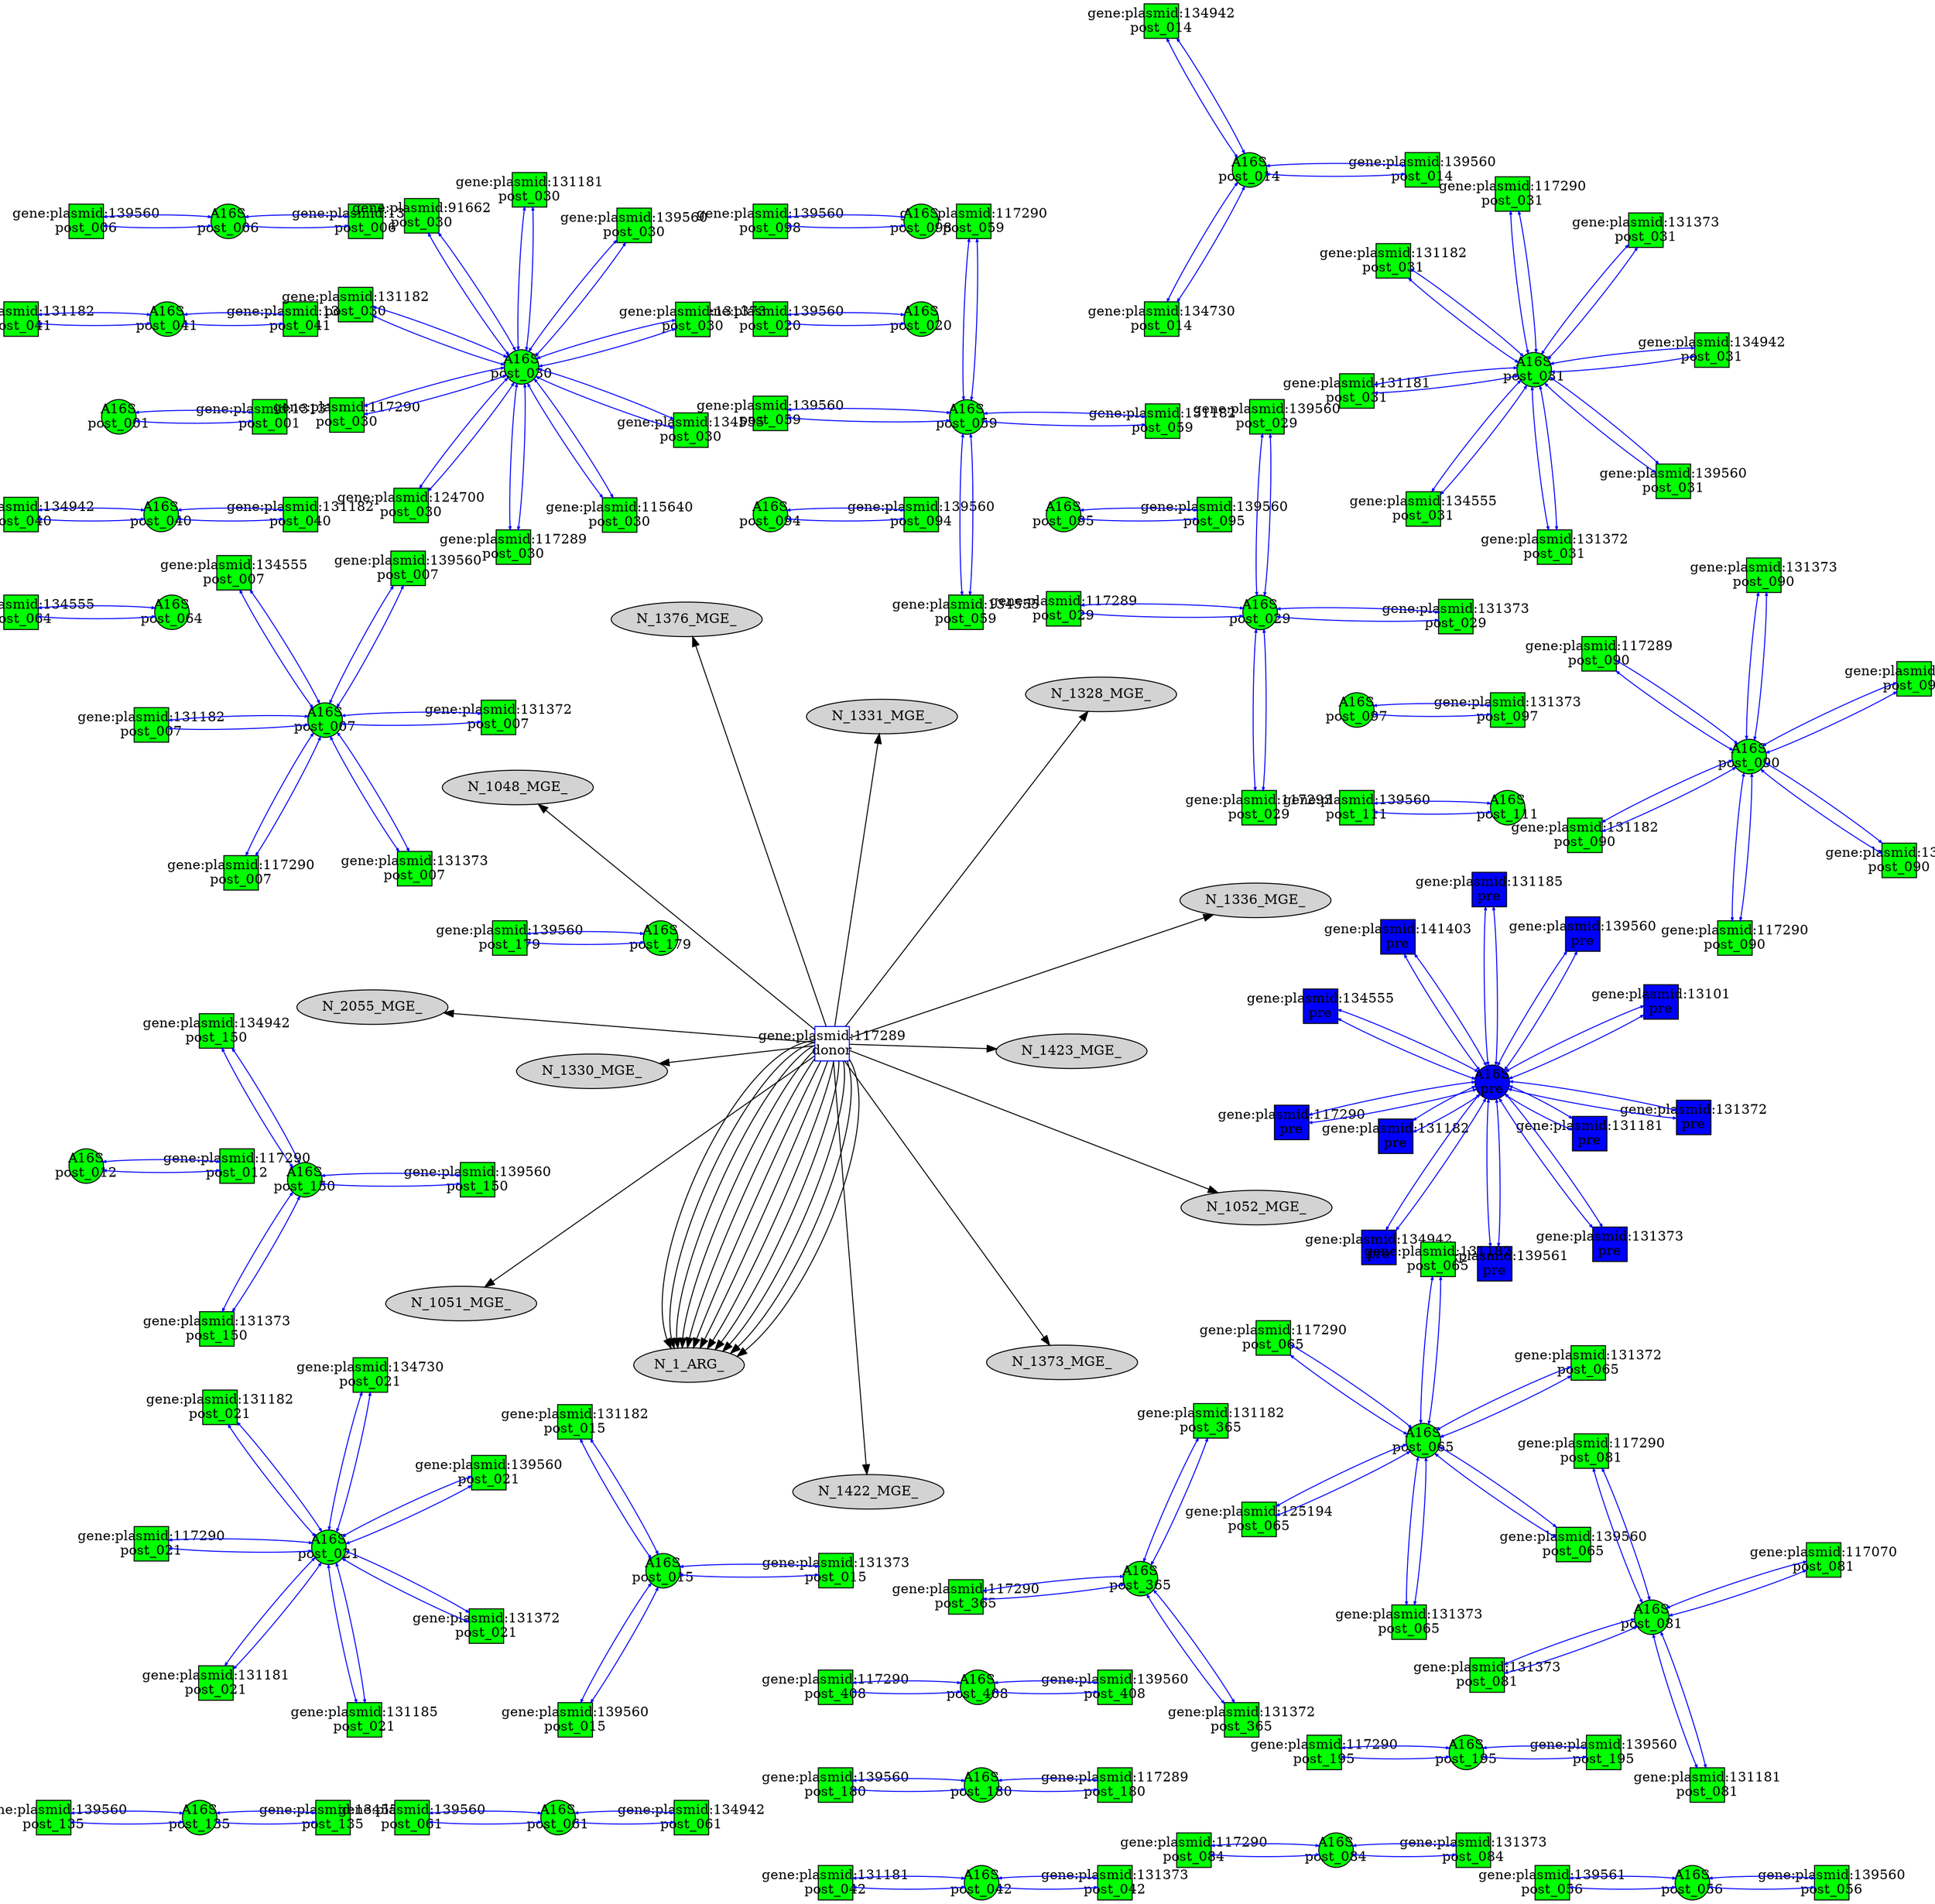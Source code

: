 digraph G {
  layout=sfdp;
  node [style=filled];
  N_1422_MGE_408 [label="gene:plasmid:139560\npost_408", shape=box, fixedsize=true, width=0.5, height=0.5, fillcolor=green]
  N_1335_MGE_365 [label="gene:plasmid:131372\npost_365", shape=box, fixedsize=true, width=0.5, height=0.5, fillcolor=green]
  N_1331_MGE_365 [label="gene:plasmid:131182\npost_365", shape=box, fixedsize=true, width=0.5, height=0.5, fillcolor=green]
  N_1422_MGE_195 [label="gene:plasmid:139560\npost_195", shape=box, fixedsize=true, width=0.5, height=0.5, fillcolor=green]
  N_1052_MGE_195 [label="gene:plasmid:117290\npost_195", shape=box, fixedsize=true, width=0.5, height=0.5, fillcolor=green]
  N_1_ARG_195 [label="A16S\npost_195", shape=circle, fixedsize=true, width=0.5, height=0.5, fillcolor=green]
  N_1051_MGE_180 [label="gene:plasmid:117289\npost_180", shape=box, fixedsize=true, width=0.5, height=0.5, fillcolor=green]
  N_1_ARG_180 [label="A16S\npost_180", shape=circle, fixedsize=true, width=0.5, height=0.5, fillcolor=green]
  N_1_ARG_179 [label="A16S\npost_179", shape=circle, fixedsize=true, width=0.5, height=0.5, fillcolor=green]
  N_1422_MGE_150 [label="gene:plasmid:139560\npost_150", shape=box, fixedsize=true, width=0.5, height=0.5, fillcolor=green]
  N_1376_MGE_150 [label="gene:plasmid:134942\npost_150", shape=box, fixedsize=true, width=0.5, height=0.5, fillcolor=green]
  N_1371_MGE_135 [label="gene:plasmid:134555\npost_135", shape=box, fixedsize=true, width=0.5, height=0.5, fillcolor=green]
  N_1_ARG_135 [label="A16S\npost_135", shape=circle, fixedsize=true, width=0.5, height=0.5, fillcolor=green]
  N_1_ARG_111 [label="A16S\npost_111", shape=circle, fixedsize=true, width=0.5, height=0.5, fillcolor=green]
  N_1336_MGE_97 [label="gene:plasmid:131373\npost_097", shape=box, fixedsize=true, width=0.5, height=0.5, fillcolor=green]
  N_1422_MGE_95 [label="gene:plasmid:139560\npost_095", shape=box, fixedsize=true, width=0.5, height=0.5, fillcolor=green]
  N_1_ARG_95 [label="A16S\npost_095", shape=circle, fixedsize=true, width=0.5, height=0.5, fillcolor=green]
  N_1422_MGE_94 [label="gene:plasmid:139560\npost_094", shape=box, fixedsize=true, width=0.5, height=0.5, fillcolor=green]
  N_1_ARG_29 [label="A16S\npost_029", shape=circle, fixedsize=true, width=0.5, height=0.5, fillcolor=green]
  N_1051_MGE_29 [label="gene:plasmid:117289\npost_029", shape=box, fixedsize=true, width=0.5, height=0.5, fillcolor=green]
  N_1_ARG_97 [label="A16S\npost_097", shape=circle, fixedsize=true, width=0.5, height=0.5, fillcolor=green]
  N_1422_MGE_65 [label="gene:plasmid:139560\npost_065", shape=box, fixedsize=true, width=0.5, height=0.5, fillcolor=green]
  N_1051_MGE_30 [label="gene:plasmid:117289\npost_030", shape=box, fixedsize=true, width=0.5, height=0.5, fillcolor=green]
  N_1331_MGE_21 [label="gene:plasmid:131182\npost_021", shape=box, fixedsize=true, width=0.5, height=0.5, fillcolor=green]
  N_1053_MGE_29 [label="gene:plasmid:117293\npost_029", shape=box, fixedsize=true, width=0.5, height=0.5, fillcolor=green]
  N_1052_MGE_21 [label="gene:plasmid:117290\npost_021", shape=box, fixedsize=true, width=0.5, height=0.5, fillcolor=green]
  N_1336_MGE_15 [label="gene:plasmid:131373\npost_015", shape=box, fixedsize=true, width=0.5, height=0.5, fillcolor=green]
  N_1331_MGE_15 [label="gene:plasmid:131182\npost_015", shape=box, fixedsize=true, width=0.5, height=0.5, fillcolor=green]
  N_1422_MGE_0 [label="gene:plasmid:139560\npre", shape=box, fixedsize=true, width=0.5, height=0.5, fillcolor=blue]
  N_1422_MGE_90 [label="gene:plasmid:139560\npost_090", shape=box, fixedsize=true, width=0.5, height=0.5, fillcolor=green]
  N_1422_MGE_7 [label="gene:plasmid:139560\npost_007", shape=box, fixedsize=true, width=0.5, height=0.5, fillcolor=green]
  N_1371_MGE_7 [label="gene:plasmid:134555\npost_007", shape=box, fixedsize=true, width=0.5, height=0.5, fillcolor=green]
  N_1331_MGE_7 [label="gene:plasmid:131182\npost_007", shape=box, fixedsize=true, width=0.5, height=0.5, fillcolor=green]
  N_1052_MGE_7 [label="gene:plasmid:117290\npost_007", shape=box, fixedsize=true, width=0.5, height=0.5, fillcolor=green]
  N_1376_MGE_61 [label="gene:plasmid:134942\npost_061", shape=box, fixedsize=true, width=0.5, height=0.5, fillcolor=green]
  N_1330_MGE_21 [label="gene:plasmid:131181\npost_021", shape=box, fixedsize=true, width=0.5, height=0.5, fillcolor=green]
  N_1_ARG_59 [label="A16S\npost_059", shape=circle, fixedsize=true, width=0.5, height=0.5, fillcolor=green]
  N_1336_MGE_84 [label="gene:plasmid:131373\npost_084", shape=box, fixedsize=true, width=0.5, height=0.5, fillcolor=green]
  N_1335_MGE_7 [label="gene:plasmid:131372\npost_007", shape=box, fixedsize=true, width=0.5, height=0.5, fillcolor=green]
  N_1331_MGE_6 [label="gene:plasmid:131182\npost_006", shape=box, fixedsize=true, width=0.5, height=0.5, fillcolor=green]
  N_1422_MGE_-1 [label="gene:plasmid:139560\ndonor", shape=box, fixedsize=true, width=0.5, height=0.5, fillcolor=yellow]
  N_1333_MGE_21 [label="gene:plasmid:131185\npost_021", shape=box, fixedsize=true, width=0.5, height=0.5, fillcolor=green]
  N_1048_MGE_30 [label="gene:plasmid:115640\npost_030", shape=box, fixedsize=true, width=0.5, height=0.5, fillcolor=green]
  N_1052_MGE_31 [label="gene:plasmid:117290\npost_031", shape=box, fixedsize=true, width=0.5, height=0.5, fillcolor=green]
  N_1336_MGE_150 [label="gene:plasmid:131373\npost_150", shape=box, fixedsize=true, width=0.5, height=0.5, fillcolor=green]
  N_1_ARG_150 [label="A16S\npost_150", shape=circle, fixedsize=true, width=0.5, height=0.5, fillcolor=green]
  N_1050_MGE_81 [label="gene:plasmid:117070\npost_081", shape=box, fixedsize=true, width=0.5, height=0.5, fillcolor=green]
  N_1333_MGE_0 [label="gene:plasmid:131185\npre", shape=box, fixedsize=true, width=0.5, height=0.5, fillcolor=blue]
  N_1_ARG_-1 [label="A16S\ndonor", shape=circle, fixedsize=true, width=0.5, height=0.5, fillcolor=yellow]
  N_1422_MGE_14 [label="gene:plasmid:139560\npost_014", shape=box, fixedsize=true, width=0.5, height=0.5, fillcolor=green]
  N_1335_MGE_0 [label="gene:plasmid:131372\npre", shape=box, fixedsize=true, width=0.5, height=0.5, fillcolor=blue]
  N_1373_MGE_-1 [label="gene:plasmid:134730\ndonor", shape=box, fixedsize=true, width=0.5, height=0.5, fillcolor=yellow]
  N_1_ARG_20 [label="A16S\npost_020", shape=circle, fixedsize=true, width=0.5, height=0.5, fillcolor=green]
  N_1376_MGE_14 [label="gene:plasmid:134942\npost_014", shape=box, fixedsize=true, width=0.5, height=0.5, fillcolor=green]
  N_1052_MGE_81 [label="gene:plasmid:117290\npost_081", shape=box, fixedsize=true, width=0.5, height=0.5, fillcolor=green]
  N_1052_MGE_-1 [label="gene:plasmid:117290\ndonor", shape=box, fixedsize=true, width=0.5, height=0.5, fillcolor=yellow]
  N_1331_MGE_31 [label="gene:plasmid:131182\npost_031", shape=box, fixedsize=true, width=0.5, height=0.5, fillcolor=green]
  N_1336_MGE_-1 [label="gene:plasmid:131373\ndonor", shape=box, fixedsize=true, width=0.5, height=0.5, fillcolor=yellow]
  N_1335_MGE_65 [label="gene:plasmid:131372\npost_065", shape=box, fixedsize=true, width=0.5, height=0.5, fillcolor=green]
  N_1052_MGE_408 [label="gene:plasmid:117290\npost_408", shape=box, fixedsize=true, width=0.5, height=0.5, fillcolor=green]
  N_1_ARG_94 [label="A16S\npost_094", shape=circle, fixedsize=true, width=0.5, height=0.5, fillcolor=green]
  N_1423_MGE_-1 [label="gene:plasmid:139561\ndonor", shape=box, fixedsize=true, width=0.5, height=0.5, fillcolor=yellow]
  N_1422_MGE_20 [label="gene:plasmid:139560\npost_020", shape=box, fixedsize=true, width=0.5, height=0.5, fillcolor=green]
  N_1328_MGE_0 [label="gene:plasmid:13101\npre", shape=box, fixedsize=true, width=0.5, height=0.5, fillcolor=blue]
  N_1328_MGE_-1 [label="gene:plasmid:13101\ndonor", shape=box, fixedsize=true, width=0.5, height=0.5, fillcolor=yellow]
  N_1422_MGE_111 [label="gene:plasmid:139560\npost_111", shape=box, fixedsize=true, width=0.5, height=0.5, fillcolor=green]
  N_1331_MGE_0 [label="gene:plasmid:131182\npre", shape=box, fixedsize=true, width=0.5, height=0.5, fillcolor=blue]
  N_1422_MGE_15 [label="gene:plasmid:139560\npost_015", shape=box, fixedsize=true, width=0.5, height=0.5, fillcolor=green]
  N_1331_MGE_-1 [label="gene:plasmid:131182\ndonor", shape=box, fixedsize=true, width=0.5, height=0.5, fillcolor=yellow]
  N_1336_MGE_1 [label="gene:plasmid:131373\npost_001", shape=box, fixedsize=true, width=0.5, height=0.5, fillcolor=green]
  N_1_ARG_7 [label="A16S\npost_007", shape=circle, fixedsize=true, width=0.5, height=0.5, fillcolor=green]
  N_1336_MGE_7 [label="gene:plasmid:131373\npost_007", shape=box, fixedsize=true, width=0.5, height=0.5, fillcolor=green]
  N_1373_MGE_21 [label="gene:plasmid:134730\npost_021", shape=box, fixedsize=true, width=0.5, height=0.5, fillcolor=green]
  N_2055_MGE_-1 [label="gene:plasmid:29620\ndonor", shape=box, fixedsize=true, width=0.5, height=0.5, fillcolor=yellow]
  N_1373_MGE_14 [label="gene:plasmid:134730\npost_014", shape=box, fixedsize=true, width=0.5, height=0.5, fillcolor=green]
  N_1052_MGE_30 [label="gene:plasmid:117290\npost_030", shape=box, fixedsize=true, width=0.5, height=0.5, fillcolor=green]
  N_1_ARG_408 [label="A16S\npost_408", shape=circle, fixedsize=true, width=0.5, height=0.5, fillcolor=green]
  N_1422_MGE_59 [label="gene:plasmid:139560\npost_059", shape=box, fixedsize=true, width=0.5, height=0.5, fillcolor=green]
  N_1052_MGE_12 [label="gene:plasmid:117290\npost_012", shape=box, fixedsize=true, width=0.5, height=0.5, fillcolor=green]
  N_1422_MGE_41 [label="gene:plasmid:139560\npost_041", shape=box, fixedsize=true, width=0.5, height=0.5, fillcolor=green]
  N_1048_MGE_-1 [label="gene:plasmid:115640\ndonor", shape=box, fixedsize=true, width=0.5, height=0.5, fillcolor=yellow]
  N_1335_MGE_21 [label="gene:plasmid:131372\npost_021", shape=box, fixedsize=true, width=0.5, height=0.5, fillcolor=green]
  N_1371_MGE_0 [label="gene:plasmid:134555\npre", shape=box, fixedsize=true, width=0.5, height=0.5, fillcolor=blue]
  N_1439_MGE_0 [label="gene:plasmid:141403\npre", shape=box, fixedsize=true, width=0.5, height=0.5, fillcolor=blue]
  N_1_ARG_0 [label="A16S\npre", shape=circle, fixedsize=true, width=0.5, height=0.5, fillcolor=blue]
  N_1052_MGE_0 [label="gene:plasmid:117290\npre", shape=box, fixedsize=true, width=0.5, height=0.5, fillcolor=blue]
  N_1376_MGE_-1 [label="gene:plasmid:134942\ndonor", shape=box, fixedsize=true, width=0.5, height=0.5, fillcolor=yellow]
  N_1_ARG_40 [label="A16S\npost_040", shape=circle, fixedsize=true, width=0.5, height=0.5, fillcolor=green]
  N_1422_MGE_6 [label="gene:plasmid:139560\npost_006", shape=box, fixedsize=true, width=0.5, height=0.5, fillcolor=green]
  N_1422_MGE_21 [label="gene:plasmid:139560\npost_021", shape=box, fixedsize=true, width=0.5, height=0.5, fillcolor=green]
  N_1330_MGE_-1 [label="gene:plasmid:131181\ndonor", shape=box, fixedsize=true, width=0.5, height=0.5, fillcolor=yellow]
  N_1330_MGE_0 [label="gene:plasmid:131181\npre", shape=box, fixedsize=true, width=0.5, height=0.5, fillcolor=blue]
  N_1_ARG_12 [label="A16S\npost_012", shape=circle, fixedsize=true, width=0.5, height=0.5, fillcolor=green]
  N_1331_MGE_65 [label="gene:plasmid:131182\npost_065", shape=box, fixedsize=true, width=0.5, height=0.5, fillcolor=green]
  N_1336_MGE_0 [label="gene:plasmid:131373\npre", shape=box, fixedsize=true, width=0.5, height=0.5, fillcolor=blue]
  N_1_ARG_365 [label="A16S\npost_365", shape=circle, fixedsize=true, width=0.5, height=0.5, fillcolor=green]
  N_1371_MGE_59 [label="gene:plasmid:134555\npost_059", shape=box, fixedsize=true, width=0.5, height=0.5, fillcolor=green]
  N_1_ARG_1 [label="A16S\npost_001", shape=circle, fixedsize=true, width=0.5, height=0.5, fillcolor=green]
  N_1_ARG_98 [label="A16S\npost_098", shape=circle, fixedsize=true, width=0.5, height=0.5, fillcolor=green]
  N_1423_MGE_0 [label="gene:plasmid:139561\npre", shape=box, fixedsize=true, width=0.5, height=0.5, fillcolor=blue]
  N_1376_MGE_0 [label="gene:plasmid:134942\npre", shape=box, fixedsize=true, width=0.5, height=0.5, fillcolor=blue]
  N_1304_MGE_30 [label="gene:plasmid:124700\npost_030", shape=box, fixedsize=true, width=0.5, height=0.5, fillcolor=green]
  N_1331_MGE_59 [label="gene:plasmid:131182\npost_059", shape=box, fixedsize=true, width=0.5, height=0.5, fillcolor=green]
  N_1_ARG_6 [label="A16S\npost_006", shape=circle, fixedsize=true, width=0.5, height=0.5, fillcolor=green]
  N_1422_MGE_135 [label="gene:plasmid:139560\npost_135", shape=box, fixedsize=true, width=0.5, height=0.5, fillcolor=green]
  N_1336_MGE_42 [label="gene:plasmid:131373\npost_042", shape=box, fixedsize=true, width=0.5, height=0.5, fillcolor=green]
  N_1336_MGE_29 [label="gene:plasmid:131373\npost_029", shape=box, fixedsize=true, width=0.5, height=0.5, fillcolor=green]
  N_1052_MGE_84 [label="gene:plasmid:117290\npost_084", shape=box, fixedsize=true, width=0.5, height=0.5, fillcolor=green]
  N_1422_MGE_29 [label="gene:plasmid:139560\npost_029", shape=box, fixedsize=true, width=0.5, height=0.5, fillcolor=green]
  N_1_ARG_30 [label="A16S\npost_030", shape=circle, fixedsize=true, width=0.5, height=0.5, fillcolor=green]
  N_1330_MGE_30 [label="gene:plasmid:131181\npost_030", shape=box, fixedsize=true, width=0.5, height=0.5, fillcolor=green]
  N_1_ARG_84 [label="A16S\npost_084", shape=circle, fixedsize=true, width=0.5, height=0.5, fillcolor=green]
  N_1422_MGE_179 [label="gene:plasmid:139560\npost_179", shape=box, fixedsize=true, width=0.5, height=0.5, fillcolor=green]
  N_1_ARG_14 [label="A16S\npost_014", shape=circle, fixedsize=true, width=0.5, height=0.5, fillcolor=green]
  N_1336_MGE_30 [label="gene:plasmid:131373\npost_030", shape=box, fixedsize=true, width=0.5, height=0.5, fillcolor=green]
  N_1371_MGE_30 [label="gene:plasmid:134555\npost_030", shape=box, fixedsize=true, width=0.5, height=0.5, fillcolor=green]
  N_1422_MGE_30 [label="gene:plasmid:139560\npost_030", shape=box, fixedsize=true, width=0.5, height=0.5, fillcolor=green]
  N_2055_MGE_90 [label="gene:plasmid:29620\npost_090", shape=box, fixedsize=true, width=0.5, height=0.5, fillcolor=green]
  N_1_ARG_31 [label="A16S\npost_031", shape=circle, fixedsize=true, width=0.5, height=0.5, fillcolor=green]
  N_1330_MGE_31 [label="gene:plasmid:131181\npost_031", shape=box, fixedsize=true, width=0.5, height=0.5, fillcolor=green]
  N_1336_MGE_90 [label="gene:plasmid:131373\npost_090", shape=box, fixedsize=true, width=0.5, height=0.5, fillcolor=green]
  N_1_ARG_15 [label="A16S\npost_015", shape=circle, fixedsize=true, width=0.5, height=0.5, fillcolor=green]
  N_1336_MGE_31 [label="gene:plasmid:131373\npost_031", shape=box, fixedsize=true, width=0.5, height=0.5, fillcolor=green]
  N_1371_MGE_31 [label="gene:plasmid:134555\npost_031", shape=box, fixedsize=true, width=0.5, height=0.5, fillcolor=green]
  N_1376_MGE_31 [label="gene:plasmid:134942\npost_031", shape=box, fixedsize=true, width=0.5, height=0.5, fillcolor=green]
  N_1051_MGE_-1 [label="gene:plasmid:117289\ndonor", shape=box, fixedsize=true, width=0.5, height=0.5, fillcolor=yellow]
  N_1422_MGE_31 [label="gene:plasmid:139560\npost_031", shape=box, fixedsize=true, width=0.5, height=0.5, fillcolor=green]
  N_1051_MGE_90 [label="gene:plasmid:117289\npost_090", shape=box, fixedsize=true, width=0.5, height=0.5, fillcolor=green]
  N_1331_MGE_40 [label="gene:plasmid:131182\npost_040", shape=box, fixedsize=true, width=0.5, height=0.5, fillcolor=green]
  N_1376_MGE_40 [label="gene:plasmid:134942\npost_040", shape=box, fixedsize=true, width=0.5, height=0.5, fillcolor=green]
  N_1052_MGE_365 [label="gene:plasmid:117290\npost_365", shape=box, fixedsize=true, width=0.5, height=0.5, fillcolor=green]
  N_1_ARG_41 [label="A16S\npost_041", shape=circle, fixedsize=true, width=0.5, height=0.5, fillcolor=green]
  N_1331_MGE_41 [label="gene:plasmid:131182\npost_041", shape=box, fixedsize=true, width=0.5, height=0.5, fillcolor=green]
  N_1052_MGE_65 [label="gene:plasmid:117290\npost_065", shape=box, fixedsize=true, width=0.5, height=0.5, fillcolor=green]
  N_1_ARG_42 [label="A16S\npost_042", shape=circle, fixedsize=true, width=0.5, height=0.5, fillcolor=green]
  N_1330_MGE_42 [label="gene:plasmid:131181\npost_042", shape=box, fixedsize=true, width=0.5, height=0.5, fillcolor=green]
  N_1_ARG_56 [label="A16S\npost_056", shape=circle, fixedsize=true, width=0.5, height=0.5, fillcolor=green]
  N_1422_MGE_56 [label="gene:plasmid:139560\npost_056", shape=box, fixedsize=true, width=0.5, height=0.5, fillcolor=green]
  N_1_ARG_61 [label="A16S\npost_061", shape=circle, fixedsize=true, width=0.5, height=0.5, fillcolor=green]
  N_1_ARG_90 [label="A16S\npost_090", shape=circle, fixedsize=true, width=0.5, height=0.5, fillcolor=green]
  N_1423_MGE_56 [label="gene:plasmid:139561\npost_056", shape=box, fixedsize=true, width=0.5, height=0.5, fillcolor=green]
  N_1052_MGE_59 [label="gene:plasmid:117290\npost_059", shape=box, fixedsize=true, width=0.5, height=0.5, fillcolor=green]
  N_2310_MGE_30 [label="gene:plasmid:91662\npost_030", shape=box, fixedsize=true, width=0.5, height=0.5, fillcolor=green]
  N_1422_MGE_61 [label="gene:plasmid:139560\npost_061", shape=box, fixedsize=true, width=0.5, height=0.5, fillcolor=green]
  N_1422_MGE_98 [label="gene:plasmid:139560\npost_098", shape=box, fixedsize=true, width=0.5, height=0.5, fillcolor=green]
  N_1_ARG_64 [label="A16S\npost_064", shape=circle, fixedsize=true, width=0.5, height=0.5, fillcolor=green]
  N_1336_MGE_81 [label="gene:plasmid:131373\npost_081", shape=box, fixedsize=true, width=0.5, height=0.5, fillcolor=green]
  N_1422_MGE_180 [label="gene:plasmid:139560\npost_180", shape=box, fixedsize=true, width=0.5, height=0.5, fillcolor=green]
  N_1_ARG_21 [label="A16S\npost_021", shape=circle, fixedsize=true, width=0.5, height=0.5, fillcolor=green]
  N_1371_MGE_64 [label="gene:plasmid:134555\npost_064", shape=box, fixedsize=true, width=0.5, height=0.5, fillcolor=green]
  N_1331_MGE_90 [label="gene:plasmid:131182\npost_090", shape=box, fixedsize=true, width=0.5, height=0.5, fillcolor=green]
  N_1_ARG_65 [label="A16S\npost_065", shape=circle, fixedsize=true, width=0.5, height=0.5, fillcolor=green]
  N_1308_MGE_65 [label="gene:plasmid:125194\npost_065", shape=box, fixedsize=true, width=0.5, height=0.5, fillcolor=green]
  N_1336_MGE_65 [label="gene:plasmid:131373\npost_065", shape=box, fixedsize=true, width=0.5, height=0.5, fillcolor=green]
  N_1331_MGE_30 [label="gene:plasmid:131182\npost_030", shape=box, fixedsize=true, width=0.5, height=0.5, fillcolor=green]
  N_1335_MGE_31 [label="gene:plasmid:131372\npost_031", shape=box, fixedsize=true, width=0.5, height=0.5, fillcolor=green]
  N_1_ARG_81 [label="A16S\npost_081", shape=circle, fixedsize=true, width=0.5, height=0.5, fillcolor=green]
  N_1330_MGE_81 [label="gene:plasmid:131181\npost_081", shape=box, fixedsize=true, width=0.5, height=0.5, fillcolor=green]
  N_1052_MGE_90 [label="gene:plasmid:117290\npost_090", shape=box, fixedsize=true, width=0.5, height=0.5, fillcolor=green]
  N_1_ARG_-1 -> N_1048_MGE_-1 [style=solid, color=blue, arrowsize=0.3, dir=both]
  N_1_ARG_-1 -> N_1051_MGE_-1 [style=solid, color=blue, arrowsize=0.3, dir=both]
  N_1_ARG_-1 -> N_1052_MGE_-1 [style=solid, color=blue, arrowsize=0.3, dir=both]
  N_1_ARG_-1 -> N_1328_MGE_-1 [style=solid, color=blue, arrowsize=0.3, dir=both]
  N_1_ARG_-1 -> N_1330_MGE_-1 [style=solid, color=blue, arrowsize=0.3, dir=both]
  N_1_ARG_-1 -> N_1331_MGE_-1 [style=solid, color=blue, arrowsize=0.3, dir=both]
  N_1_ARG_-1 -> N_1336_MGE_-1 [style=solid, color=blue, arrowsize=0.3, dir=both]
  N_1_ARG_-1 -> N_1373_MGE_-1 [style=solid, color=blue, arrowsize=0.3, dir=both]
  N_1_ARG_-1 -> N_1376_MGE_-1 [style=solid, color=blue, arrowsize=0.3, dir=both]
  N_1_ARG_-1 -> N_1422_MGE_-1 [style=solid, color=blue, arrowsize=0.3, dir=both]
  N_1_ARG_-1 -> N_1423_MGE_-1 [style=solid, color=blue, arrowsize=0.3, dir=both]
  N_1_ARG_-1 -> N_2055_MGE_-1 [style=solid, color=blue, arrowsize=0.3, dir=both]
  N_1_ARG_0 -> N_1052_MGE_0 [style=solid, color=blue, arrowsize=0.3, dir=both]
  N_1_ARG_0 -> N_1328_MGE_0 [style=solid, color=blue, arrowsize=0.3, dir=both]
  N_1_ARG_0 -> N_1330_MGE_0 [style=solid, color=blue, arrowsize=0.3, dir=both]
  N_1_ARG_0 -> N_1331_MGE_0 [style=solid, color=blue, arrowsize=0.3, dir=both]
  N_1_ARG_0 -> N_1333_MGE_0 [style=solid, color=blue, arrowsize=0.3, dir=both]
  N_1_ARG_0 -> N_1335_MGE_0 [style=solid, color=blue, arrowsize=0.3, dir=both]
  N_1_ARG_0 -> N_1336_MGE_0 [style=solid, color=blue, arrowsize=0.3, dir=both]
  N_1_ARG_0 -> N_1371_MGE_0 [style=solid, color=blue, arrowsize=0.3, dir=both]
  N_1_ARG_0 -> N_1376_MGE_0 [style=solid, color=blue, arrowsize=0.3, dir=both]
  N_1_ARG_0 -> N_1422_MGE_0 [style=solid, color=blue, arrowsize=0.3, dir=both]
  N_1_ARG_0 -> N_1423_MGE_0 [style=solid, color=blue, arrowsize=0.3, dir=both]
  N_1_ARG_0 -> N_1439_MGE_0 [style=solid, color=blue, arrowsize=0.3, dir=both]
  N_1_ARG_1 -> N_1336_MGE_1 [style=solid, color=blue, arrowsize=0.3, dir=both]
  N_1_ARG_6 -> N_1331_MGE_6 [style=solid, color=blue, arrowsize=0.3, dir=both]
  N_1_ARG_6 -> N_1422_MGE_6 [style=solid, color=blue, arrowsize=0.3, dir=both]
  N_1_ARG_7 -> N_1052_MGE_7 [style=solid, color=blue, arrowsize=0.3, dir=both]
  N_1_ARG_7 -> N_1331_MGE_7 [style=solid, color=blue, arrowsize=0.3, dir=both]
  N_1_ARG_7 -> N_1335_MGE_7 [style=solid, color=blue, arrowsize=0.3, dir=both]
  N_1_ARG_7 -> N_1336_MGE_7 [style=solid, color=blue, arrowsize=0.3, dir=both]
  N_1_ARG_7 -> N_1371_MGE_7 [style=solid, color=blue, arrowsize=0.3, dir=both]
  N_1_ARG_7 -> N_1422_MGE_7 [style=solid, color=blue, arrowsize=0.3, dir=both]
  N_1_ARG_12 -> N_1052_MGE_12 [style=solid, color=blue, arrowsize=0.3, dir=both]
  N_1_ARG_14 -> N_1373_MGE_14 [style=solid, color=blue, arrowsize=0.3, dir=both]
  N_1_ARG_14 -> N_1376_MGE_14 [style=solid, color=blue, arrowsize=0.3, dir=both]
  N_1_ARG_14 -> N_1422_MGE_14 [style=solid, color=blue, arrowsize=0.3, dir=both]
  N_1_ARG_15 -> N_1331_MGE_15 [style=solid, color=blue, arrowsize=0.3, dir=both]
  N_1_ARG_15 -> N_1336_MGE_15 [style=solid, color=blue, arrowsize=0.3, dir=both]
  N_1_ARG_15 -> N_1422_MGE_15 [style=solid, color=blue, arrowsize=0.3, dir=both]
  N_1_ARG_20 -> N_1422_MGE_20 [style=solid, color=blue, arrowsize=0.3, dir=both]
  N_1_ARG_21 -> N_1052_MGE_21 [style=solid, color=blue, arrowsize=0.3, dir=both]
  N_1_ARG_21 -> N_1330_MGE_21 [style=solid, color=blue, arrowsize=0.3, dir=both]
  N_1_ARG_21 -> N_1331_MGE_21 [style=solid, color=blue, arrowsize=0.3, dir=both]
  N_1_ARG_21 -> N_1333_MGE_21 [style=solid, color=blue, arrowsize=0.3, dir=both]
  N_1_ARG_21 -> N_1335_MGE_21 [style=solid, color=blue, arrowsize=0.3, dir=both]
  N_1_ARG_21 -> N_1373_MGE_21 [style=solid, color=blue, arrowsize=0.3, dir=both]
  N_1_ARG_21 -> N_1422_MGE_21 [style=solid, color=blue, arrowsize=0.3, dir=both]
  N_1_ARG_29 -> N_1051_MGE_29 [style=solid, color=blue, arrowsize=0.3, dir=both]
  N_1_ARG_29 -> N_1053_MGE_29 [style=solid, color=blue, arrowsize=0.3, dir=both]
  N_1_ARG_29 -> N_1336_MGE_29 [style=solid, color=blue, arrowsize=0.3, dir=both]
  N_1_ARG_29 -> N_1422_MGE_29 [style=solid, color=blue, arrowsize=0.3, dir=both]
  N_1_ARG_30 -> N_1048_MGE_30 [style=solid, color=blue, arrowsize=0.3, dir=both]
  N_1_ARG_30 -> N_1051_MGE_30 [style=solid, color=blue, arrowsize=0.3, dir=both]
  N_1_ARG_30 -> N_1052_MGE_30 [style=solid, color=blue, arrowsize=0.3, dir=both]
  N_1_ARG_30 -> N_1304_MGE_30 [style=solid, color=blue, arrowsize=0.3, dir=both]
  N_1_ARG_30 -> N_1330_MGE_30 [style=solid, color=blue, arrowsize=0.3, dir=both]
  N_1_ARG_30 -> N_1331_MGE_30 [style=solid, color=blue, arrowsize=0.3, dir=both]
  N_1_ARG_30 -> N_1336_MGE_30 [style=solid, color=blue, arrowsize=0.3, dir=both]
  N_1_ARG_30 -> N_1371_MGE_30 [style=solid, color=blue, arrowsize=0.3, dir=both]
  N_1_ARG_30 -> N_1422_MGE_30 [style=solid, color=blue, arrowsize=0.3, dir=both]
  N_1_ARG_30 -> N_2310_MGE_30 [style=solid, color=blue, arrowsize=0.3, dir=both]
  N_1_ARG_31 -> N_1052_MGE_31 [style=solid, color=blue, arrowsize=0.3, dir=both]
  N_1_ARG_31 -> N_1330_MGE_31 [style=solid, color=blue, arrowsize=0.3, dir=both]
  N_1_ARG_31 -> N_1331_MGE_31 [style=solid, color=blue, arrowsize=0.3, dir=both]
  N_1_ARG_31 -> N_1335_MGE_31 [style=solid, color=blue, arrowsize=0.3, dir=both]
  N_1_ARG_31 -> N_1336_MGE_31 [style=solid, color=blue, arrowsize=0.3, dir=both]
  N_1_ARG_31 -> N_1371_MGE_31 [style=solid, color=blue, arrowsize=0.3, dir=both]
  N_1_ARG_31 -> N_1376_MGE_31 [style=solid, color=blue, arrowsize=0.3, dir=both]
  N_1_ARG_31 -> N_1422_MGE_31 [style=solid, color=blue, arrowsize=0.3, dir=both]
  N_1_ARG_40 -> N_1331_MGE_40 [style=solid, color=blue, arrowsize=0.3, dir=both]
  N_1_ARG_40 -> N_1376_MGE_40 [style=solid, color=blue, arrowsize=0.3, dir=both]
  N_1_ARG_41 -> N_1331_MGE_41 [style=solid, color=blue, arrowsize=0.3, dir=both]
  N_1_ARG_41 -> N_1422_MGE_41 [style=solid, color=blue, arrowsize=0.3, dir=both]
  N_1_ARG_42 -> N_1330_MGE_42 [style=solid, color=blue, arrowsize=0.3, dir=both]
  N_1_ARG_42 -> N_1336_MGE_42 [style=solid, color=blue, arrowsize=0.3, dir=both]
  N_1_ARG_56 -> N_1422_MGE_56 [style=solid, color=blue, arrowsize=0.3, dir=both]
  N_1_ARG_56 -> N_1423_MGE_56 [style=solid, color=blue, arrowsize=0.3, dir=both]
  N_1_ARG_59 -> N_1052_MGE_59 [style=solid, color=blue, arrowsize=0.3, dir=both]
  N_1_ARG_59 -> N_1331_MGE_59 [style=solid, color=blue, arrowsize=0.3, dir=both]
  N_1_ARG_59 -> N_1371_MGE_59 [style=solid, color=blue, arrowsize=0.3, dir=both]
  N_1_ARG_59 -> N_1422_MGE_59 [style=solid, color=blue, arrowsize=0.3, dir=both]
  N_1_ARG_61 -> N_1376_MGE_61 [style=solid, color=blue, arrowsize=0.3, dir=both]
  N_1_ARG_61 -> N_1422_MGE_61 [style=solid, color=blue, arrowsize=0.3, dir=both]
  N_1_ARG_64 -> N_1371_MGE_64 [style=solid, color=blue, arrowsize=0.3, dir=both]
  N_1_ARG_65 -> N_1052_MGE_65 [style=solid, color=blue, arrowsize=0.3, dir=both]
  N_1_ARG_65 -> N_1308_MGE_65 [style=solid, color=blue, arrowsize=0.3, dir=both]
  N_1_ARG_65 -> N_1331_MGE_65 [style=solid, color=blue, arrowsize=0.3, dir=both]
  N_1_ARG_65 -> N_1335_MGE_65 [style=solid, color=blue, arrowsize=0.3, dir=both]
  N_1_ARG_65 -> N_1336_MGE_65 [style=solid, color=blue, arrowsize=0.3, dir=both]
  N_1_ARG_65 -> N_1422_MGE_65 [style=solid, color=blue, arrowsize=0.3, dir=both]
  N_1_ARG_81 -> N_1050_MGE_81 [style=solid, color=blue, arrowsize=0.3, dir=both]
  N_1_ARG_81 -> N_1052_MGE_81 [style=solid, color=blue, arrowsize=0.3, dir=both]
  N_1_ARG_81 -> N_1330_MGE_81 [style=solid, color=blue, arrowsize=0.3, dir=both]
  N_1_ARG_81 -> N_1336_MGE_81 [style=solid, color=blue, arrowsize=0.3, dir=both]
  N_1_ARG_84 -> N_1052_MGE_84 [style=solid, color=blue, arrowsize=0.3, dir=both]
  N_1_ARG_84 -> N_1336_MGE_84 [style=solid, color=blue, arrowsize=0.3, dir=both]
  N_1_ARG_90 -> N_1051_MGE_90 [style=solid, color=blue, arrowsize=0.3, dir=both]
  N_1_ARG_90 -> N_1052_MGE_90 [style=solid, color=blue, arrowsize=0.3, dir=both]
  N_1_ARG_90 -> N_1331_MGE_90 [style=solid, color=blue, arrowsize=0.3, dir=both]
  N_1_ARG_90 -> N_1336_MGE_90 [style=solid, color=blue, arrowsize=0.3, dir=both]
  N_1_ARG_90 -> N_1422_MGE_90 [style=solid, color=blue, arrowsize=0.3, dir=both]
  N_1_ARG_90 -> N_2055_MGE_90 [style=solid, color=blue, arrowsize=0.3, dir=both]
  N_1_ARG_94 -> N_1422_MGE_94 [style=solid, color=blue, arrowsize=0.3, dir=both]
  N_1_ARG_95 -> N_1422_MGE_95 [style=solid, color=blue, arrowsize=0.3, dir=both]
  N_1_ARG_97 -> N_1336_MGE_97 [style=solid, color=blue, arrowsize=0.3, dir=both]
  N_1_ARG_98 -> N_1422_MGE_98 [style=solid, color=blue, arrowsize=0.3, dir=both]
  N_1_ARG_111 -> N_1422_MGE_111 [style=solid, color=blue, arrowsize=0.3, dir=both]
  N_1_ARG_135 -> N_1371_MGE_135 [style=solid, color=blue, arrowsize=0.3, dir=both]
  N_1_ARG_135 -> N_1422_MGE_135 [style=solid, color=blue, arrowsize=0.3, dir=both]
  N_1_ARG_150 -> N_1336_MGE_150 [style=solid, color=blue, arrowsize=0.3, dir=both]
  N_1_ARG_150 -> N_1376_MGE_150 [style=solid, color=blue, arrowsize=0.3, dir=both]
  N_1_ARG_150 -> N_1422_MGE_150 [style=solid, color=blue, arrowsize=0.3, dir=both]
  N_1_ARG_179 -> N_1422_MGE_179 [style=solid, color=blue, arrowsize=0.3, dir=both]
  N_1_ARG_180 -> N_1051_MGE_180 [style=solid, color=blue, arrowsize=0.3, dir=both]
  N_1_ARG_180 -> N_1422_MGE_180 [style=solid, color=blue, arrowsize=0.3, dir=both]
  N_1_ARG_195 -> N_1052_MGE_195 [style=solid, color=blue, arrowsize=0.3, dir=both]
  N_1_ARG_195 -> N_1422_MGE_195 [style=solid, color=blue, arrowsize=0.3, dir=both]
  N_1_ARG_365 -> N_1052_MGE_365 [style=solid, color=blue, arrowsize=0.3, dir=both]
  N_1_ARG_365 -> N_1331_MGE_365 [style=solid, color=blue, arrowsize=0.3, dir=both]
  N_1_ARG_365 -> N_1335_MGE_365 [style=solid, color=blue, arrowsize=0.3, dir=both]
  N_1_ARG_408 -> N_1052_MGE_408 [style=solid, color=blue, arrowsize=0.3, dir=both]
  N_1_ARG_408 -> N_1422_MGE_408 [style=solid, color=blue, arrowsize=0.3, dir=both]
  N_1048_MGE_-1 -> N_1_ARG_-1 [style=solid, color=blue, arrowsize=0.3, dir=both]
  N_1048_MGE_30 -> N_1_ARG_30 [style=solid, color=blue, arrowsize=0.3, dir=both]
  N_1050_MGE_81 -> N_1_ARG_81 [style=solid, color=blue, arrowsize=0.3, dir=both]
  N_1051_MGE_-1 -> N_1_ARG_-1 [style=solid, color=blue, arrowsize=0.3, dir=both]
  N_1051_MGE_29 -> N_1_ARG_29 [style=solid, color=blue, arrowsize=0.3, dir=both]
  N_1051_MGE_30 -> N_1_ARG_30 [style=solid, color=blue, arrowsize=0.3, dir=both]
  N_1051_MGE_90 -> N_1_ARG_90 [style=solid, color=blue, arrowsize=0.3, dir=both]
  N_1051_MGE_180 -> N_1_ARG_180 [style=solid, color=blue, arrowsize=0.3, dir=both]
  N_1052_MGE_-1 -> N_1_ARG_-1 [style=solid, color=blue, arrowsize=0.3, dir=both]
  N_1052_MGE_0 -> N_1_ARG_0 [style=solid, color=blue, arrowsize=0.3, dir=both]
  N_1052_MGE_7 -> N_1_ARG_7 [style=solid, color=blue, arrowsize=0.3, dir=both]
  N_1052_MGE_12 -> N_1_ARG_12 [style=solid, color=blue, arrowsize=0.3, dir=both]
  N_1052_MGE_21 -> N_1_ARG_21 [style=solid, color=blue, arrowsize=0.3, dir=both]
  N_1052_MGE_30 -> N_1_ARG_30 [style=solid, color=blue, arrowsize=0.3, dir=both]
  N_1052_MGE_31 -> N_1_ARG_31 [style=solid, color=blue, arrowsize=0.3, dir=both]
  N_1052_MGE_59 -> N_1_ARG_59 [style=solid, color=blue, arrowsize=0.3, dir=both]
  N_1052_MGE_65 -> N_1_ARG_65 [style=solid, color=blue, arrowsize=0.3, dir=both]
  N_1052_MGE_81 -> N_1_ARG_81 [style=solid, color=blue, arrowsize=0.3, dir=both]
  N_1052_MGE_84 -> N_1_ARG_84 [style=solid, color=blue, arrowsize=0.3, dir=both]
  N_1052_MGE_90 -> N_1_ARG_90 [style=solid, color=blue, arrowsize=0.3, dir=both]
  N_1052_MGE_195 -> N_1_ARG_195 [style=solid, color=blue, arrowsize=0.3, dir=both]
  N_1052_MGE_365 -> N_1_ARG_365 [style=solid, color=blue, arrowsize=0.3, dir=both]
  N_1052_MGE_408 -> N_1_ARG_408 [style=solid, color=blue, arrowsize=0.3, dir=both]
  N_1053_MGE_29 -> N_1_ARG_29 [style=solid, color=blue, arrowsize=0.3, dir=both]
  N_1304_MGE_30 -> N_1_ARG_30 [style=solid, color=blue, arrowsize=0.3, dir=both]
  N_1308_MGE_65 -> N_1_ARG_65 [style=solid, color=blue, arrowsize=0.3, dir=both]
  N_1328_MGE_-1 -> N_1_ARG_-1 [style=solid, color=blue, arrowsize=0.3, dir=both]
  N_1328_MGE_0 -> N_1_ARG_0 [style=solid, color=blue, arrowsize=0.3, dir=both]
  N_1330_MGE_-1 -> N_1_ARG_-1 [style=solid, color=blue, arrowsize=0.3, dir=both]
  N_1330_MGE_0 -> N_1_ARG_0 [style=solid, color=blue, arrowsize=0.3, dir=both]
  N_1330_MGE_21 -> N_1_ARG_21 [style=solid, color=blue, arrowsize=0.3, dir=both]
  N_1330_MGE_30 -> N_1_ARG_30 [style=solid, color=blue, arrowsize=0.3, dir=both]
  N_1330_MGE_31 -> N_1_ARG_31 [style=solid, color=blue, arrowsize=0.3, dir=both]
  N_1330_MGE_42 -> N_1_ARG_42 [style=solid, color=blue, arrowsize=0.3, dir=both]
  N_1330_MGE_81 -> N_1_ARG_81 [style=solid, color=blue, arrowsize=0.3, dir=both]
  N_1331_MGE_-1 -> N_1_ARG_-1 [style=solid, color=blue, arrowsize=0.3, dir=both]
  N_1331_MGE_0 -> N_1_ARG_0 [style=solid, color=blue, arrowsize=0.3, dir=both]
  N_1331_MGE_6 -> N_1_ARG_6 [style=solid, color=blue, arrowsize=0.3, dir=both]
  N_1331_MGE_7 -> N_1_ARG_7 [style=solid, color=blue, arrowsize=0.3, dir=both]
  N_1331_MGE_15 -> N_1_ARG_15 [style=solid, color=blue, arrowsize=0.3, dir=both]
  N_1331_MGE_21 -> N_1_ARG_21 [style=solid, color=blue, arrowsize=0.3, dir=both]
  N_1331_MGE_30 -> N_1_ARG_30 [style=solid, color=blue, arrowsize=0.3, dir=both]
  N_1331_MGE_31 -> N_1_ARG_31 [style=solid, color=blue, arrowsize=0.3, dir=both]
  N_1331_MGE_40 -> N_1_ARG_40 [style=solid, color=blue, arrowsize=0.3, dir=both]
  N_1331_MGE_41 -> N_1_ARG_41 [style=solid, color=blue, arrowsize=0.3, dir=both]
  N_1331_MGE_59 -> N_1_ARG_59 [style=solid, color=blue, arrowsize=0.3, dir=both]
  N_1331_MGE_65 -> N_1_ARG_65 [style=solid, color=blue, arrowsize=0.3, dir=both]
  N_1331_MGE_90 -> N_1_ARG_90 [style=solid, color=blue, arrowsize=0.3, dir=both]
  N_1331_MGE_365 -> N_1_ARG_365 [style=solid, color=blue, arrowsize=0.3, dir=both]
  N_1333_MGE_0 -> N_1_ARG_0 [style=solid, color=blue, arrowsize=0.3, dir=both]
  N_1333_MGE_21 -> N_1_ARG_21 [style=solid, color=blue, arrowsize=0.3, dir=both]
  N_1335_MGE_0 -> N_1_ARG_0 [style=solid, color=blue, arrowsize=0.3, dir=both]
  N_1335_MGE_7 -> N_1_ARG_7 [style=solid, color=blue, arrowsize=0.3, dir=both]
  N_1335_MGE_21 -> N_1_ARG_21 [style=solid, color=blue, arrowsize=0.3, dir=both]
  N_1335_MGE_31 -> N_1_ARG_31 [style=solid, color=blue, arrowsize=0.3, dir=both]
  N_1335_MGE_65 -> N_1_ARG_65 [style=solid, color=blue, arrowsize=0.3, dir=both]
  N_1335_MGE_365 -> N_1_ARG_365 [style=solid, color=blue, arrowsize=0.3, dir=both]
  N_1336_MGE_-1 -> N_1_ARG_-1 [style=solid, color=blue, arrowsize=0.3, dir=both]
  N_1336_MGE_0 -> N_1_ARG_0 [style=solid, color=blue, arrowsize=0.3, dir=both]
  N_1336_MGE_1 -> N_1_ARG_1 [style=solid, color=blue, arrowsize=0.3, dir=both]
  N_1336_MGE_7 -> N_1_ARG_7 [style=solid, color=blue, arrowsize=0.3, dir=both]
  N_1336_MGE_15 -> N_1_ARG_15 [style=solid, color=blue, arrowsize=0.3, dir=both]
  N_1336_MGE_29 -> N_1_ARG_29 [style=solid, color=blue, arrowsize=0.3, dir=both]
  N_1336_MGE_30 -> N_1_ARG_30 [style=solid, color=blue, arrowsize=0.3, dir=both]
  N_1336_MGE_31 -> N_1_ARG_31 [style=solid, color=blue, arrowsize=0.3, dir=both]
  N_1336_MGE_42 -> N_1_ARG_42 [style=solid, color=blue, arrowsize=0.3, dir=both]
  N_1336_MGE_65 -> N_1_ARG_65 [style=solid, color=blue, arrowsize=0.3, dir=both]
  N_1336_MGE_81 -> N_1_ARG_81 [style=solid, color=blue, arrowsize=0.3, dir=both]
  N_1336_MGE_84 -> N_1_ARG_84 [style=solid, color=blue, arrowsize=0.3, dir=both]
  N_1336_MGE_90 -> N_1_ARG_90 [style=solid, color=blue, arrowsize=0.3, dir=both]
  N_1336_MGE_97 -> N_1_ARG_97 [style=solid, color=blue, arrowsize=0.3, dir=both]
  N_1336_MGE_150 -> N_1_ARG_150 [style=solid, color=blue, arrowsize=0.3, dir=both]
  N_1371_MGE_0 -> N_1_ARG_0 [style=solid, color=blue, arrowsize=0.3, dir=both]
  N_1371_MGE_7 -> N_1_ARG_7 [style=solid, color=blue, arrowsize=0.3, dir=both]
  N_1371_MGE_30 -> N_1_ARG_30 [style=solid, color=blue, arrowsize=0.3, dir=both]
  N_1371_MGE_31 -> N_1_ARG_31 [style=solid, color=blue, arrowsize=0.3, dir=both]
  N_1371_MGE_59 -> N_1_ARG_59 [style=solid, color=blue, arrowsize=0.3, dir=both]
  N_1371_MGE_64 -> N_1_ARG_64 [style=solid, color=blue, arrowsize=0.3, dir=both]
  N_1371_MGE_135 -> N_1_ARG_135 [style=solid, color=blue, arrowsize=0.3, dir=both]
  N_1373_MGE_-1 -> N_1_ARG_-1 [style=solid, color=blue, arrowsize=0.3, dir=both]
  N_1373_MGE_14 -> N_1_ARG_14 [style=solid, color=blue, arrowsize=0.3, dir=both]
  N_1373_MGE_21 -> N_1_ARG_21 [style=solid, color=blue, arrowsize=0.3, dir=both]
  N_1376_MGE_-1 -> N_1_ARG_-1 [style=solid, color=blue, arrowsize=0.3, dir=both]
  N_1376_MGE_0 -> N_1_ARG_0 [style=solid, color=blue, arrowsize=0.3, dir=both]
  N_1376_MGE_14 -> N_1_ARG_14 [style=solid, color=blue, arrowsize=0.3, dir=both]
  N_1376_MGE_31 -> N_1_ARG_31 [style=solid, color=blue, arrowsize=0.3, dir=both]
  N_1376_MGE_40 -> N_1_ARG_40 [style=solid, color=blue, arrowsize=0.3, dir=both]
  N_1376_MGE_61 -> N_1_ARG_61 [style=solid, color=blue, arrowsize=0.3, dir=both]
  N_1376_MGE_150 -> N_1_ARG_150 [style=solid, color=blue, arrowsize=0.3, dir=both]
  N_1422_MGE_-1 -> N_1_ARG_-1 [style=solid, color=blue, arrowsize=0.3, dir=both]
  N_1422_MGE_0 -> N_1_ARG_0 [style=solid, color=blue, arrowsize=0.3, dir=both]
  N_1422_MGE_6 -> N_1_ARG_6 [style=solid, color=blue, arrowsize=0.3, dir=both]
  N_1422_MGE_7 -> N_1_ARG_7 [style=solid, color=blue, arrowsize=0.3, dir=both]
  N_1422_MGE_14 -> N_1_ARG_14 [style=solid, color=blue, arrowsize=0.3, dir=both]
  N_1422_MGE_15 -> N_1_ARG_15 [style=solid, color=blue, arrowsize=0.3, dir=both]
  N_1422_MGE_20 -> N_1_ARG_20 [style=solid, color=blue, arrowsize=0.3, dir=both]
  N_1422_MGE_21 -> N_1_ARG_21 [style=solid, color=blue, arrowsize=0.3, dir=both]
  N_1422_MGE_29 -> N_1_ARG_29 [style=solid, color=blue, arrowsize=0.3, dir=both]
  N_1422_MGE_30 -> N_1_ARG_30 [style=solid, color=blue, arrowsize=0.3, dir=both]
  N_1422_MGE_31 -> N_1_ARG_31 [style=solid, color=blue, arrowsize=0.3, dir=both]
  N_1422_MGE_41 -> N_1_ARG_41 [style=solid, color=blue, arrowsize=0.3, dir=both]
  N_1422_MGE_56 -> N_1_ARG_56 [style=solid, color=blue, arrowsize=0.3, dir=both]
  N_1422_MGE_59 -> N_1_ARG_59 [style=solid, color=blue, arrowsize=0.3, dir=both]
  N_1422_MGE_61 -> N_1_ARG_61 [style=solid, color=blue, arrowsize=0.3, dir=both]
  N_1422_MGE_65 -> N_1_ARG_65 [style=solid, color=blue, arrowsize=0.3, dir=both]
  N_1422_MGE_90 -> N_1_ARG_90 [style=solid, color=blue, arrowsize=0.3, dir=both]
  N_1422_MGE_94 -> N_1_ARG_94 [style=solid, color=blue, arrowsize=0.3, dir=both]
  N_1422_MGE_95 -> N_1_ARG_95 [style=solid, color=blue, arrowsize=0.3, dir=both]
  N_1422_MGE_98 -> N_1_ARG_98 [style=solid, color=blue, arrowsize=0.3, dir=both]
  N_1422_MGE_111 -> N_1_ARG_111 [style=solid, color=blue, arrowsize=0.3, dir=both]
  N_1422_MGE_135 -> N_1_ARG_135 [style=solid, color=blue, arrowsize=0.3, dir=both]
  N_1422_MGE_150 -> N_1_ARG_150 [style=solid, color=blue, arrowsize=0.3, dir=both]
  N_1422_MGE_179 -> N_1_ARG_179 [style=solid, color=blue, arrowsize=0.3, dir=both]
  N_1422_MGE_180 -> N_1_ARG_180 [style=solid, color=blue, arrowsize=0.3, dir=both]
  N_1422_MGE_195 -> N_1_ARG_195 [style=solid, color=blue, arrowsize=0.3, dir=both]
  N_1422_MGE_408 -> N_1_ARG_408 [style=solid, color=blue, arrowsize=0.3, dir=both]
  N_1423_MGE_-1 -> N_1_ARG_-1 [style=solid, color=blue, arrowsize=0.3, dir=both]
  N_1423_MGE_0 -> N_1_ARG_0 [style=solid, color=blue, arrowsize=0.3, dir=both]
  N_1423_MGE_56 -> N_1_ARG_56 [style=solid, color=blue, arrowsize=0.3, dir=both]
  N_1439_MGE_0 -> N_1_ARG_0 [style=solid, color=blue, arrowsize=0.3, dir=both]
  N_2055_MGE_-1 -> N_1_ARG_-1 [style=solid, color=blue, arrowsize=0.3, dir=both]
  N_2055_MGE_90 -> N_1_ARG_90 [style=solid, color=blue, arrowsize=0.3, dir=both]
  N_2310_MGE_30 -> N_1_ARG_30 [style=solid, color=blue, arrowsize=0.3, dir=both]
}
